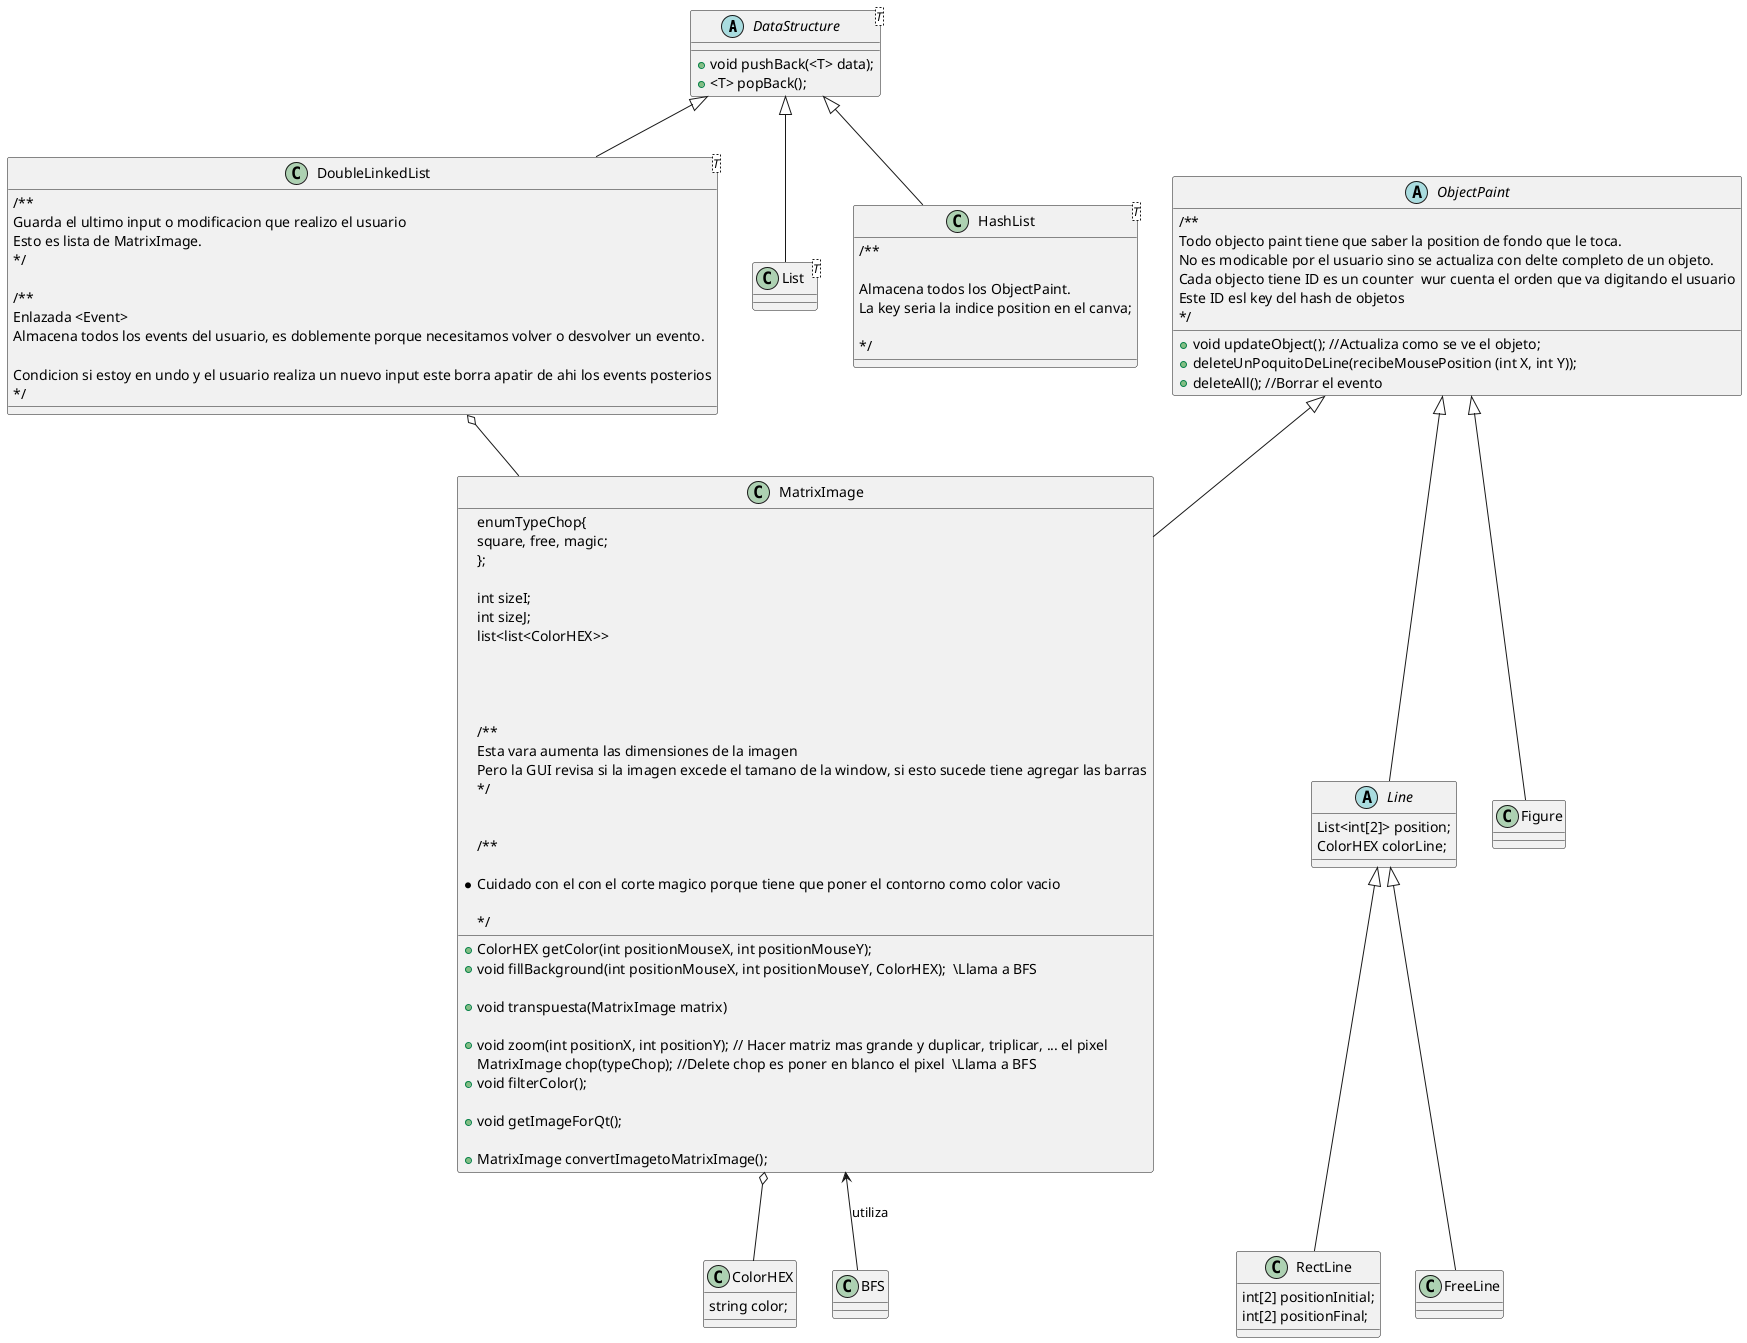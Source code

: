 @startuml

DataStructure <|-- DoubleLinkedList
DataStructure <|-- List
DataStructure <|-- HashList
Line <|-- RectLine
Line <|-- FreeLine
ObjectPaint <|-- Line
ObjectPaint <|-- Figure
ObjectPaint <|-- MatrixImage
DoubleLinkedList o-- MatrixImage
MatrixImage o-- ColorHEX
MatrixImage <-- BFS: utiliza


abstract class ObjectPaint{
    + void updateObject(); //Actualiza como se ve el objeto;
    + deleteUnPoquitoDeLine(recibeMousePosition (int X, int Y));
    + deleteAll(); //Borrar el evento

/**
Todo objecto paint tiene que saber la position de fondo que le toca.
No es modicable por el usuario sino se actualiza con delte completo de un objeto.
Cada objecto tiene ID es un counter  wur cuenta el orden que va digitando el usuario
Este ID esl key del hash de objetos
*/
}
class ColorHEX{
    string color;
}


abstract class Line{
    List<int[2]> position;
    ColorHEX colorLine;

}

class RectLine{
    int[2] positionInitial;
    int[2] positionFinal;
}

class FreeLine{

}

abstract class DataStructure <T>{
    + void pushBack(<T> data);
    + <T> popBack();
}

class List <T>{

}

class DoubleLinkedList <T>{


/**
Guarda el ultimo input o modificacion que realizo el usuario
Esto es lista de MatrixImage.
*/

/**
Enlazada <Event>
Almacena todos los events del usuario, es doblemente porque necesitamos volver o desvolver un evento.

Condicion si estoy en undo y el usuario realiza un nuevo input este borra apatir de ahi los events posterios
*/

}

class HashList<T>{
/**

Almacena todos los ObjectPaint.
La key seria la indice position en el canva;

*/

}


class MatrixImage{
    enumTypeChop{
    square, free, magic;
    };

    int sizeI;
    int sizeJ;
    list<list<ColorHEX>>


    + ColorHEX getColor(int positionMouseX, int positionMouseY);
    + void fillBackground(int positionMouseX, int positionMouseY, ColorHEX);  \\Llama a BFS

    + void transpuesta(MatrixImage matrix)

    + void zoom(int positionX, int positionY); // Hacer matriz mas grande y duplicar, triplicar, ... el pixel
    /**
    Esta vara aumenta las dimensiones de la imagen
    Pero la GUI revisa si la imagen excede el tamano de la window, si esto sucede tiene agregar las barras
    */

    MatrixImage chop(typeChop); //Delete chop es poner en blanco el pixel  \\Llama a BFS

    /**

    *Cuidado con el con el corte magico porque tiene que poner el contorno como color vacio

    */

    + void filterColor();

    + void getImageForQt();

    + MatrixImage convertImagetoMatrixImage();



}

class BFS{

}


@enduml